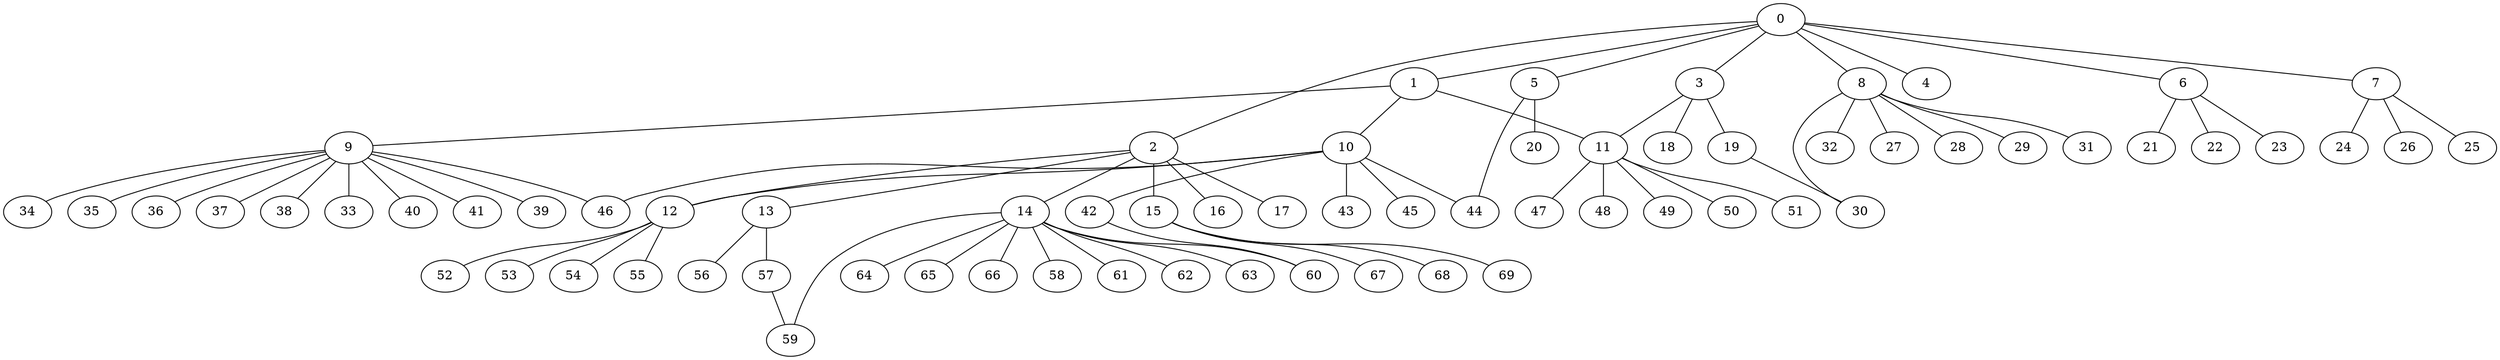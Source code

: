 
graph graphname {
    0 -- 1
0 -- 2
0 -- 3
0 -- 4
0 -- 5
0 -- 6
0 -- 7
0 -- 8
1 -- 9
1 -- 10
1 -- 11
2 -- 12
2 -- 13
2 -- 14
2 -- 15
2 -- 16
2 -- 17
3 -- 18
3 -- 19
3 -- 11
5 -- 20
5 -- 44
6 -- 21
6 -- 22
6 -- 23
7 -- 24
7 -- 26
7 -- 25
8 -- 32
8 -- 27
8 -- 28
8 -- 29
8 -- 30
8 -- 31
9 -- 34
9 -- 35
9 -- 36
9 -- 37
9 -- 38
9 -- 33
9 -- 40
9 -- 41
9 -- 39
9 -- 46
10 -- 42
10 -- 43
10 -- 44
10 -- 45
10 -- 46
10 -- 12
11 -- 47
11 -- 48
11 -- 49
11 -- 50
11 -- 51
12 -- 52
12 -- 53
12 -- 54
12 -- 55
13 -- 56
13 -- 57
14 -- 64
14 -- 65
14 -- 66
14 -- 58
14 -- 59
14 -- 60
14 -- 61
14 -- 62
14 -- 63
15 -- 67
15 -- 68
15 -- 69
19 -- 30
42 -- 60
57 -- 59

}
